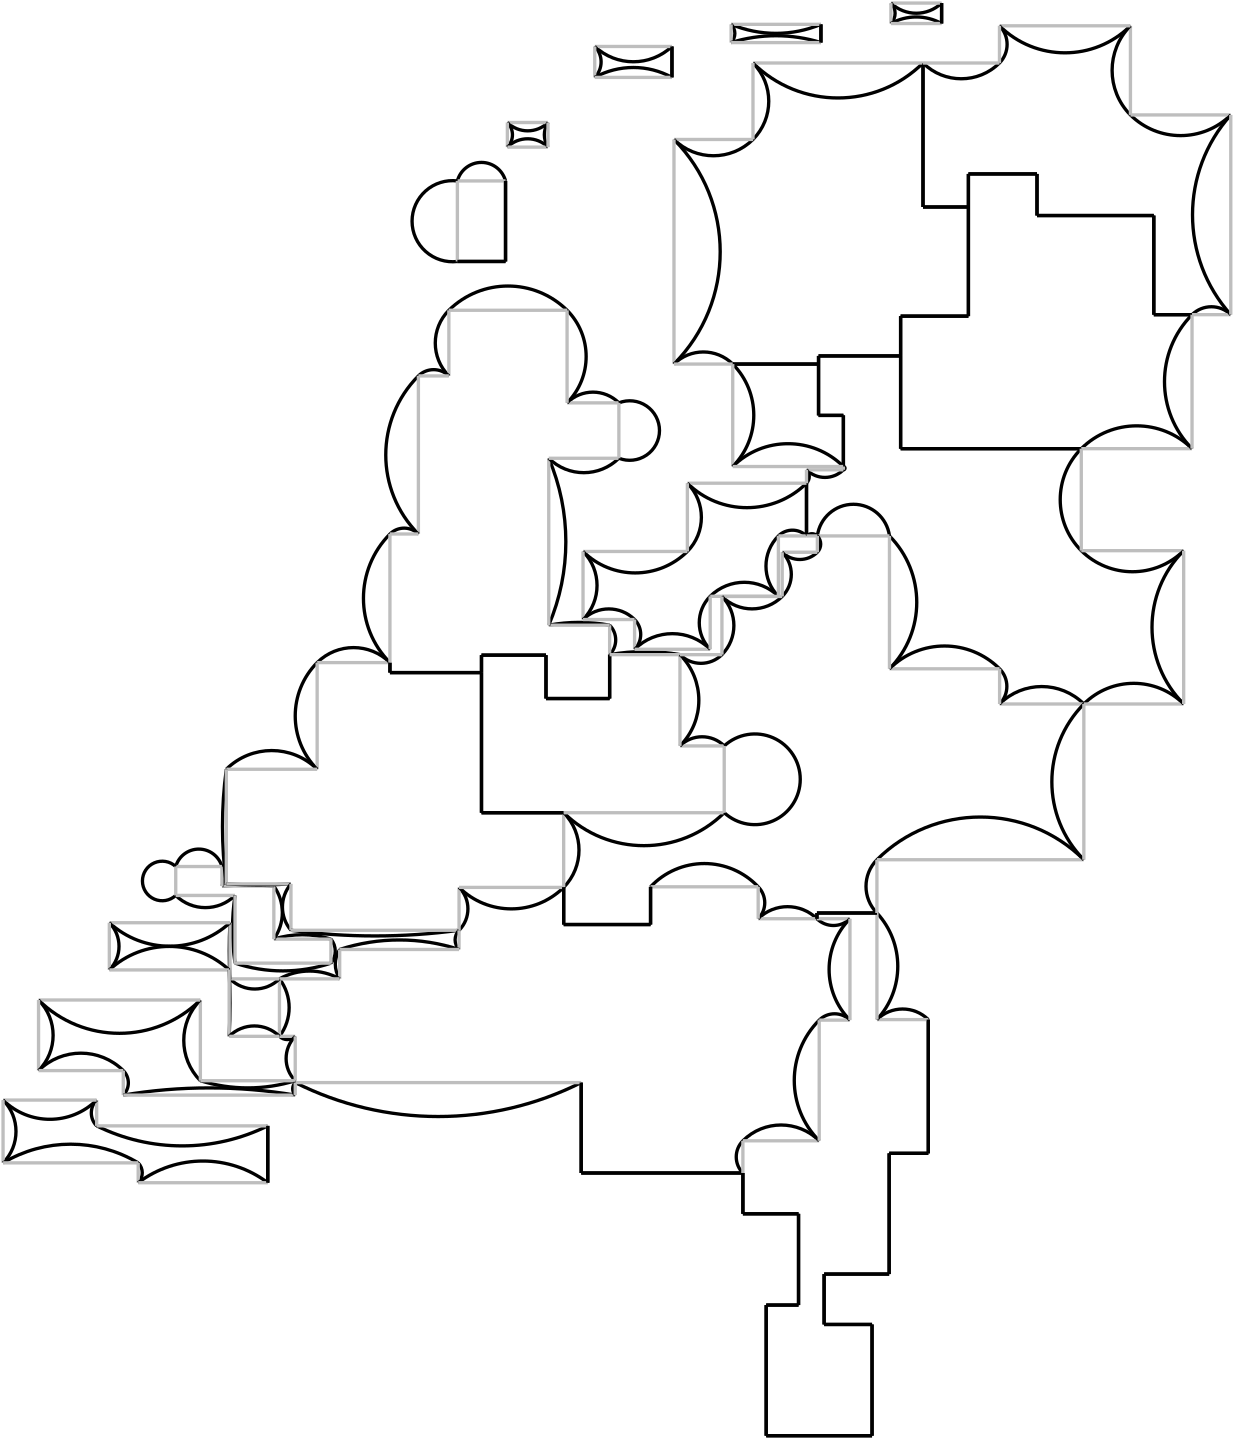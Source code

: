 <?xml version="1.0"?> 
<!DOCTYPE ipe SYSTEM "ipe.dtd"> 
<ipe version="70010" creator="Ipe 7.0.10"> 
<info created="D:20110803231932" modified="D:20110803231932"/> 
<ipestyle name="basic">
<pen name="heavier" value="0.8"/>
<pen name="fat" value="1.2"/>
<pen name="ultrafat" value="2"/>
<color name="red" value="1 0 0"/>
<color name="green" value="0 1 0"/>
<color name="blue" value="0 0 1"/>
<color name="yellow" value="1 1 0"/>
<color name="orange" value="1 0.647 0"/>
<color name="gold" value="1 0.843 0"/>
<color name="purple" value="0.627 0.125 0.941"/>
<color name="gray" value="0.745"/>
<color name="lightblue" value="0.678 0.847 0.902"/>
<color name="lightcyan" value="0.878 1 1"/>
<color name="lightgray" value="0.827"/>
<color name="lightgreen" value="0.565 0.933 0.565"/>
<color name="lightyellow" value="1 1 0.878"/>
<dashstyle name="dashed" value="[4] 0"/>
<dashstyle name="dotted" value="[1 3] 0"/>
<dashstyle name="dash dotted" value="[4 2 1 2] 0"/>
<dashstyle name="dash dot dotted" value="[4 2 1 2 1 2] 0"/>
</ipestyle>
<page>
<layer name="alpha"/>
<layer name="beta"/>
<view layers="beta alpha" active="beta"/>
<path layer="beta" stroke="black" pen="fat">
239.939 529.889 m 
257.275 529.889 l 
</path> 
<path layer="beta" stroke="black" pen="fat">
257.275 529.889 m 
257.275 558.884 l 
</path> 
<path layer="beta" stroke="black" pen="fat">
284.516 234.292 m 
284.516 201.728 l 
</path> 
<path layer="beta" stroke="black" pen="fat">
284.516 201.728 m 
342.724 201.728 l 
</path> 
<path layer="beta" stroke="black" pen="fat">
342.724 201.728 m 
342.724 187.046 l 
</path> 
<path layer="beta" stroke="black" pen="fat">
342.724 187.046 m 
362.755 187.046 l 
</path> 
<path layer="beta" stroke="black" pen="fat">
362.755 187.046 m 
362.755 154.194 l 
</path> 
<path layer="beta" stroke="black" pen="fat">
362.755 154.194 m 
351.115 154.194 l 
</path> 
<path layer="beta" stroke="black" pen="fat">
351.115 154.194 m 
351.115 107.153 l 
</path> 
<path layer="beta" stroke="black" pen="fat">
351.115 107.153 m 
389.222 107.153 l 
</path> 
<path layer="beta" stroke="black" pen="fat">
389.222 107.153 m 
389.222 147.205 l 
</path> 
<path layer="beta" stroke="black" pen="fat">
389.222 147.205 m 
371.967 147.205 l 
</path> 
<path layer="beta" stroke="black" pen="fat">
371.967 147.205 m 
371.967 165.344 l 
</path> 
<path layer="beta" stroke="black" pen="fat">
371.967 165.344 m 
395.383 165.344 l 
</path> 
<path layer="beta" stroke="black" pen="fat">
395.383 165.344 m 
395.383 208.821 l 
</path> 
<path layer="beta" stroke="black" pen="fat">
395.383 208.821 m 
409.474 208.821 l 
</path> 
<path layer="beta" stroke="black" pen="fat">
409.474 208.821 m 
409.474 256.956 l 
</path> 
<path layer="beta" stroke="black" pen="fat">
171.678 218.712 m 
171.678 198.232 l 
</path> 
<path layer="beta" stroke="black" pen="fat">
175.885 271.633 m 
17.0901 0 0 -17.0901 162.284 261.285 175.885 250.936 a 
</path> 
<path layer="alpha" stroke="gray" pen="fat">
175.885 271.633 m 
175.885 250.936 l 
</path> 
<path layer="beta" stroke="black" pen="fat">
173.863 285.941 m 
34.2967 0 0 -34.2967 184.134 253.218 194.404 285.941 a 
</path> 
<path layer="alpha" stroke="gray" pen="fat">
173.863 285.941 m 
194.404 285.941 l 
</path> 
<path layer="beta" stroke="black" pen="fat">
173.863 305.028 m 
16.3873 0 0 -16.3873 160.541 295.485 173.863 285.941 a 
</path> 
<path layer="alpha" stroke="gray" pen="fat">
173.863 305.028 m 
173.863 285.941 l 
</path> 
<path layer="beta" stroke="black" pen="fat">
155.182 305.028 m 
110.693 0 0 -110.693 164.522 194.73 173.863 305.028 a 
</path> 
<path layer="alpha" stroke="gray" pen="fat">
155.182 305.028 m 
173.863 305.028 l 
</path> 
<path layer="beta" stroke="black" pen="fat">
155.182 312.067 m 
8.2864 0 0 -8.2864 147.68 308.547 155.182 305.028 a 
</path> 
<path layer="alpha" stroke="gray" pen="fat">
155.182 312.067 m 
155.182 305.028 l 
</path> 
<path layer="beta" stroke="black" pen="fat">
138.545 312.067 m 
8.65055 0 0 -8.65055 146.864 309.692 155.182 312.067 a 
</path> 
<path layer="alpha" stroke="gray" pen="fat">
138.545 312.067 m 
155.182 312.067 l 
</path> 
<path layer="beta" stroke="black" pen="fat">
138.545 301.661 m 
-7.12124 0 0 7.12124 133.683 306.864 138.545 312.067 a 
</path> 
<path layer="alpha" stroke="gray" pen="fat">
138.545 301.661 m 
138.545 312.067 l 
</path> 
<path layer="beta" stroke="black" pen="fat">
159.896 301.661 m 
15.1834 0 0 -15.1834 149.221 312.457 138.545 301.661 a 
</path> 
<path layer="alpha" stroke="gray" pen="fat">
159.896 301.661 m 
138.545 301.661 l 
</path> 
<path layer="beta" stroke="black" pen="fat">
159.896 277.289 m 
81.9889 0 0 -81.9889 240.974 289.475 159.896 301.661 a 
</path> 
<path layer="alpha" stroke="gray" pen="fat">
159.896 277.289 m 
159.896 301.661 l 
</path> 
<path layer="beta" stroke="black" pen="fat">
194.404 277.289 m 
54.5025 0 0 -54.5025 177.15 328.988 159.896 277.289 a 
</path> 
<path layer="alpha" stroke="gray" pen="fat">
194.404 277.289 m 
159.896 277.289 l 
</path> 
<path layer="beta" stroke="black" pen="fat">
194.404 285.941 m 
6.73163 0 0 -6.73163 189.247 281.615 194.404 277.289 a 
</path> 
<path layer="alpha" stroke="gray" pen="fat">
194.404 285.941 m 
194.404 277.289 l 
</path> 
<path layer="beta" stroke="black" pen="fat">
239.939 558.884 m 
8.96987 0 0 -8.96987 248.607 556.576 257.275 558.884 a 
</path> 
<path layer="alpha" stroke="gray" pen="fat">
239.939 558.884 m 
257.275 558.884 l 
</path> 
<path layer="beta" stroke="black" pen="fat">
239.939 529.889 m 
-14.5985 0 0 14.5985 238.224 544.386 239.939 558.884 a 
</path> 
<path layer="alpha" stroke="gray" pen="fat">
239.939 529.889 m 
239.939 558.884 l 
</path> 
<path layer="beta" stroke="black" pen="fat">
257.275 529.889 m 
239.939 529.889 l 
</path> 
<path layer="beta" stroke="black" pen="fat">
257.275 558.884 m 
257.275 529.889 l 
</path> 
<path layer="beta" stroke="black" pen="fat">
248.619 331.443 m 
278.205 331.443 l 
</path> 
<path layer="beta" stroke="black" pen="fat">
248.619 381.892 m 
248.619 331.443 l 
</path> 
<path layer="beta" stroke="black" pen="fat">
215.66 381.892 m 
248.619 381.892 l 
</path> 
<path layer="beta" stroke="black" pen="fat">
215.66 385.478 m 
215.66 381.892 l 
</path> 
<path layer="beta" stroke="black" pen="fat">
189.459 385.478 m 
18.5775 0 0 -18.5775 202.559 372.306 215.66 385.478 a 
</path> 
<path layer="alpha" stroke="gray" pen="fat">
189.459 385.478 m 
215.66 385.478 l 
</path> 
<path layer="beta" stroke="black" pen="fat">
189.459 347.089 m 
27.2923 0 0 -27.2923 208.861 366.284 189.459 385.478 a 
</path> 
<path layer="alpha" stroke="gray" pen="fat">
189.459 347.089 m 
189.459 385.478 l 
</path> 
<path layer="beta" stroke="black" pen="fat">
156.758 347.089 m 
23.2294 0 0 -23.2294 173.108 330.589 189.459 347.089 a 
</path> 
<path layer="alpha" stroke="gray" pen="fat">
156.758 347.089 m 
189.459 347.089 l 
</path> 
<path layer="beta" stroke="black" pen="fat">
156.758 305.826 m 
154.578 0 0 -154.578 309.952 326.457 156.758 347.089 a 
</path> 
<path layer="alpha" stroke="gray" pen="fat">
156.758 305.826 m 
156.758 347.089 l 
</path> 
<path layer="beta" stroke="black" pen="fat">
180.031 305.826 m 
171.704 0 0 -171.704 168.394 477.135 156.758 305.826 a 
</path> 
<path layer="alpha" stroke="gray" pen="fat">
180.031 305.826 m 
156.758 305.826 l 
</path> 
<path layer="beta" stroke="black" pen="fat">
180.031 289.118 m 
12.9139 0 0 -12.9139 189.879 297.472 180.031 305.826 a 
</path> 
<path layer="alpha" stroke="gray" pen="fat">
180.031 289.118 m 
180.031 305.826 l 
</path> 
<path layer="beta" stroke="black" pen="fat">
240.544 289.118 m 
225.526 0 0 -225.526 210.287 512.605 180.031 289.118 a 
</path> 
<path layer="alpha" stroke="gray" pen="fat">
240.544 289.118 m 
180.031 289.118 l 
</path> 
<path layer="beta" stroke="black" pen="fat">
240.544 304.555 m 
10.9315 0 0 -10.9315 232.803 296.836 240.544 289.118 a 
</path> 
<path layer="alpha" stroke="gray" pen="fat">
240.544 304.555 m 
240.544 289.118 l 
</path> 
<path layer="beta" stroke="black" pen="fat">
278.205 304.555 m 
26.7891 0 0 -26.7891 259.374 323.609 240.544 304.555 a 
</path> 
<path layer="alpha" stroke="gray" pen="fat">
278.205 304.555 m 
240.544 304.555 l 
</path> 
<path layer="beta" stroke="black" pen="fat">
278.205 331.443 m 
19.1456 0 0 -19.1456 264.574 317.999 278.205 304.555 a 
</path> 
<path layer="alpha" stroke="gray" pen="fat">
278.205 331.443 m 
278.205 304.555 l 
</path> 
<path layer="beta" stroke="black" pen="fat">
248.619 381.892 m 
215.66 381.892 l 
</path> 
<path layer="beta" stroke="black" pen="fat">
215.66 381.892 m 
215.66 385.478 l 
</path> 
<path layer="beta" stroke="black" pen="fat">
279.431 478.993 m 
13.2033 0 0 -13.2033 288.755 469.645 298.078 478.993 a 
</path> 
<path layer="alpha" stroke="gray" pen="fat">
279.431 478.993 m 
298.078 478.993 l 
</path> 
<path layer="beta" stroke="black" pen="fat">
279.431 512.331 m 
23.6717 0 0 -23.6717 262.624 495.662 279.431 478.993 a 
</path> 
<path layer="alpha" stroke="gray" pen="fat">
279.431 512.331 m 
279.431 478.993 l 
</path> 
<path layer="beta" stroke="black" pen="fat">
236.879 512.331 m 
30.327 0 0 -30.327 258.155 490.72 279.431 512.331 a 
</path> 
<path layer="alpha" stroke="gray" pen="fat">
236.879 512.331 m 
279.431 512.331 l 
</path> 
<path layer="beta" stroke="black" pen="fat">
236.879 488.691 m 
16.7218 0 0 -16.7218 248.707 500.511 236.879 512.331 a 
</path> 
<path layer="alpha" stroke="gray" pen="fat">
236.879 488.691 m 
236.879 512.331 l 
</path> 
<path layer="beta" stroke="black" pen="fat">
225.907 488.691 m 
7.80795 0 0 -7.80795 231.393 483.135 236.879 488.691 a 
</path> 
<path layer="alpha" stroke="gray" pen="fat">
225.907 488.691 m 
236.879 488.691 l 
</path> 
<path layer="beta" stroke="black" pen="fat">
225.907 431.767 m 
40.3533 0 0 -40.3533 254.513 460.229 225.907 488.691 a 
</path> 
<path layer="alpha" stroke="gray" pen="fat">
225.907 431.767 m 
225.907 488.691 l 
</path> 
<path layer="beta" stroke="black" pen="fat">
215.66 431.767 m 
7.24665 0 0 -7.24665 220.784 426.642 225.907 431.767 a 
</path> 
<path layer="alpha" stroke="gray" pen="fat">
215.66 431.767 m 
225.907 431.767 l 
</path> 
<path layer="beta" stroke="black" pen="fat">
215.66 385.478 m 
32.8639 0 0 -32.8639 238.992 408.622 215.66 431.767 a 
</path> 
<path layer="alpha" stroke="gray" pen="fat">
215.66 385.478 m 
215.66 431.767 l 
</path> 
<path layer="beta" stroke="black" pen="fat">
294.751 398.948 m 
7.52252 0 0 -7.52252 289.415 393.646 294.751 388.344 a 
</path> 
<path layer="alpha" stroke="gray" pen="fat">
294.751 398.948 m 
294.751 388.344 l 
</path> 
<path layer="beta" stroke="black" pen="fat">
272.833 398.948 m 
59.6172 0 0 -59.6172 283.792 340.346 294.751 398.948 a 
</path> 
<path layer="alpha" stroke="gray" pen="fat">
272.833 398.948 m 
294.751 398.948 l 
</path> 
<path layer="beta" stroke="black" pen="fat">
272.833 459.047 m 
76.461 0 0 -76.461 202.524 428.997 272.833 398.948 a 
</path> 
<path layer="alpha" stroke="gray" pen="fat">
272.833 459.047 m 
272.833 398.948 l 
</path> 
<path layer="beta" stroke="black" pen="fat">
298.078 459.047 m 
17.9324 0 0 -17.9324 285.455 471.785 272.833 459.047 a 
</path> 
<path layer="alpha" stroke="gray" pen="fat">
298.078 459.047 m 
272.833 459.047 l 
</path> 
<path layer="beta" stroke="black" pen="fat">
298.078 478.993 m 
-10.7121 0 0 10.7121 301.988 469.02 298.078 459.047 a 
</path> 
<path layer="alpha" stroke="gray" pen="fat">
298.078 478.993 m 
298.078 459.047 l 
</path> 
<path layer="beta" stroke="black" pen="fat">
248.619 388.166 m 
248.619 381.892 l 
</path> 
<path layer="beta" stroke="black" pen="fat">
271.839 388.166 m 
248.619 388.166 l 
</path> 
<path layer="beta" stroke="black" pen="fat">
271.839 372.554 m 
271.839 388.166 l 
</path> 
<path layer="beta" stroke="black" pen="fat">
294.751 372.554 m 
271.839 372.554 l 
</path> 
<path layer="beta" stroke="black" pen="fat">
294.751 388.344 m 
294.751 372.554 l 
</path> 
<path layer="beta" stroke="black" pen="fat">
317.184 607.297 m 
317.184 596.161 l 
</path> 
<path layer="beta" stroke="black" pen="fat">
278.205 331.443 m 
248.619 331.443 l 
</path> 
<path layer="beta" stroke="black" pen="fat">
248.619 331.443 m 
248.619 381.892 l 
</path> 
<path layer="beta" stroke="black" pen="fat">
248.619 381.892 m 
248.619 388.166 l 
</path> 
<path layer="beta" stroke="black" pen="fat">
248.619 388.166 m 
271.839 388.166 l 
</path> 
<path layer="beta" stroke="black" pen="fat">
271.839 388.166 m 
271.839 372.554 l 
</path> 
<path layer="beta" stroke="black" pen="fat">
271.839 372.554 m 
294.751 372.554 l 
</path> 
<path layer="beta" stroke="black" pen="fat">
294.751 372.554 m 
294.751 388.344 l 
</path> 
<path layer="beta" stroke="black" pen="fat">
320.067 355.491 m 
11.3057 0 0 -11.3057 328.037 347.472 336.007 355.491 a 
</path> 
<path layer="alpha" stroke="gray" pen="fat">
320.067 355.491 m 
336.007 355.491 l 
</path> 
<path layer="beta" stroke="black" pen="fat">
320.067 388.344 m 
23.2501 0 0 -23.2501 303.613 371.917 320.067 355.491 a 
</path> 
<path layer="alpha" stroke="gray" pen="fat">
320.067 388.344 m 
320.067 355.491 l 
</path> 
<path layer="beta" stroke="black" pen="fat">
336.007 331.443 m 
41.1321 0 0 -41.1321 307.106 360.711 278.205 331.443 a 
</path> 
<path layer="alpha" stroke="gray" pen="fat">
336.007 331.443 m 
278.205 331.443 l 
</path> 
<path layer="beta" stroke="black" pen="fat">
336.007 355.491 m 
-16.3255 0 0 16.3255 347.05 343.467 336.007 331.443 a 
</path> 
<path layer="alpha" stroke="gray" pen="fat">
336.007 355.491 m 
336.007 331.443 l 
</path> 
<path layer="beta" stroke="black" pen="fat">
294.751 388.344 m 
72.6538 0 0 -72.6538 307.409 316.801 320.067 388.344 a 
</path> 
<path layer="alpha" stroke="gray" pen="fat">
294.751 388.344 m 
320.067 388.344 l 
</path> 
<path layer="beta" stroke="black" pen="fat">
365.625 450.059 m 
365.625 431.075 l 
</path> 
<path layer="beta" stroke="black" pen="fat">
370.817 615.26 m 
370.817 608.69 l 
</path> 
<path layer="beta" stroke="black" pen="fat">
369.96 474.474 m 
378.906 474.474 l 
</path> 
<path layer="beta" stroke="black" pen="fat">
369.96 492.964 m 
369.96 474.474 l 
</path> 
<path layer="beta" stroke="black" pen="fat">
378.906 474.474 m 
378.906 456.074 l 
</path> 
<path layer="beta" stroke="black" pen="fat">
339.064 492.964 m 
369.96 492.964 l 
</path> 
<path layer="beta" stroke="black" pen="fat">
181.57 234.292 m 
0.474544 0 0 -0.474544 181.907 234.626 181.57 234.96 a 
</path> 
<path layer="alpha" stroke="gray" pen="fat">
181.57 234.292 m 
181.57 234.96 l 
</path> 
<path layer="beta" stroke="black" pen="fat">
348.229 293.273 m 
15.0491 0 0 -15.0491 358.805 282.567 369.381 293.273 a 
</path> 
<path layer="alpha" stroke="gray" pen="fat">
348.229 293.273 m 
369.381 293.273 l 
</path> 
<path layer="beta" stroke="black" pen="fat">
348.229 304.765 m 
8.15749 0 0 -8.15749 342.438 299.019 348.229 293.273 a 
</path> 
<path layer="alpha" stroke="gray" pen="fat">
348.229 304.765 m 
348.229 293.273 l 
</path> 
<path layer="beta" stroke="black" pen="fat">
309.482 304.765 m 
26.5938 0 0 -26.5938 328.856 286.546 348.229 304.765 a 
</path> 
<path layer="alpha" stroke="gray" pen="fat">
309.482 304.765 m 
348.229 304.765 l 
</path> 
<path layer="beta" stroke="black" pen="fat">
309.482 291.184 m 
309.482 304.765 l 
</path> 
<path layer="beta" stroke="black" pen="fat">
278.205 291.184 m 
309.482 291.184 l 
</path> 
<path layer="beta" stroke="black" pen="fat">
278.205 304.555 m 
278.205 291.184 l 
</path> 
<path layer="beta" stroke="black" pen="fat">
240.544 282.209 m 
4.89978 0 0 -4.89978 244.019 285.664 240.544 289.118 a 
</path> 
<path layer="alpha" stroke="gray" pen="fat">
240.544 282.209 m 
240.544 289.118 l 
</path> 
<path layer="beta" stroke="black" pen="fat">
197.572 282.209 m 
69.1915 0 0 -69.1915 219.058 216.438 240.544 282.209 a 
</path> 
<path layer="alpha" stroke="gray" pen="fat">
197.572 282.209 m 
240.544 282.209 l 
</path> 
<path layer="beta" stroke="black" pen="fat">
197.572 271.633 m 
9.66997 0 0 -9.66997 205.668 276.921 197.572 282.209 a 
</path> 
<path layer="alpha" stroke="gray" pen="fat">
197.572 271.633 m 
197.572 282.209 l 
</path> 
<path layer="beta" stroke="black" pen="fat">
175.885 271.633 m 
22.3752 0 0 -22.3752 186.729 252.061 197.572 271.633 a 
</path> 
<path layer="alpha" stroke="gray" pen="fat">
175.885 271.633 m 
197.572 271.633 l 
</path> 
<path layer="beta" stroke="black" pen="fat">
181.57 250.936 m 
4.043 0 0 -4.043 178.727 253.811 175.885 250.936 a 
</path> 
<path layer="alpha" stroke="gray" pen="fat">
181.57 250.936 m 
175.885 250.936 l 
</path> 
<path layer="beta" stroke="black" pen="fat">
181.57 234.96 m 
11.35 0 0 -11.35 189.633 242.948 181.57 250.936 a 
</path> 
<path layer="alpha" stroke="gray" pen="fat">
181.57 234.96 m 
181.57 250.936 l 
</path> 
<path layer="beta" stroke="black" pen="fat">
284.516 234.292 m 
114.483 0 0 -114.483 233.043 336.55 181.57 234.292 a 
</path> 
<path layer="alpha" stroke="gray" pen="fat">
284.516 234.292 m 
181.57 234.292 l 
</path> 
<path layer="beta" stroke="black" pen="fat">
284.516 201.728 m 
284.516 234.292 l 
</path> 
<path layer="beta" stroke="black" pen="fat">
342.724 201.728 m 
284.516 201.728 l 
</path> 
<path layer="beta" stroke="black" pen="fat">
381.268 293.273 m 
8.4617 0 0 -8.4617 375.325 299.296 369.381 293.273 a 
</path> 
<path layer="alpha" stroke="gray" pen="fat">
381.268 293.273 m 
369.381 293.273 l 
</path> 
<path layer="beta" stroke="black" pen="fat">
342.724 201.728 m 
8.23747 0 0 -8.23747 348.571 207.53 342.724 213.333 a 
</path> 
<path layer="alpha" stroke="gray" pen="fat">
342.724 201.728 m 
342.724 213.333 l 
</path> 
<path layer="beta" stroke="black" pen="fat">
342.724 213.333 m 
19.4523 0 0 -19.4523 356.463 199.562 370.202 213.333 a 
</path> 
<path layer="alpha" stroke="gray" pen="fat">
342.724 213.333 m 
370.202 213.333 l 
</path> 
<path layer="beta" stroke="black" pen="fat">
370.202 213.333 m 
30.7633 0 0 -30.7633 391.986 235.055 370.202 256.777 a 
</path> 
<path layer="alpha" stroke="gray" pen="fat">
370.202 213.333 m 
370.202 256.777 l 
</path> 
<path layer="beta" stroke="black" pen="fat">
370.202 256.777 m 
7.86702 0 0 -7.86702 375.735 251.185 381.268 256.777 a 
</path> 
<path layer="alpha" stroke="gray" pen="fat">
370.202 256.777 m 
381.268 256.777 l 
</path> 
<path layer="beta" stroke="black" pen="fat">
381.268 256.777 m 
25.9313 0 0 -25.9313 399.692 275.025 381.268 293.273 a 
</path> 
<path layer="alpha" stroke="gray" pen="fat">
381.268 256.777 m 
381.268 293.273 l 
</path> 
<path layer="beta" stroke="black" pen="fat">
390.976 256.956 m 
13.1171 0 0 -13.1171 400.225 247.655 409.474 256.956 a 
</path> 
<path layer="alpha" stroke="gray" pen="fat">
390.976 256.956 m 
409.474 256.956 l 
</path> 
<path layer="beta" stroke="black" pen="fat">
390.976 295.343 m 
28.2899 0 0 -28.2899 370.193 276.15 390.976 256.956 a 
</path> 
<path layer="alpha" stroke="gray" pen="fat">
390.976 295.343 m 
390.976 256.956 l 
</path> 
<path layer="beta" stroke="black" pen="fat">
342.724 187.046 m 
342.724 201.728 l 
</path> 
<path layer="beta" stroke="black" pen="fat">
362.755 187.046 m 
342.724 187.046 l 
</path> 
<path layer="beta" stroke="black" pen="fat">
362.755 154.194 m 
362.755 187.046 l 
</path> 
<path layer="beta" stroke="black" pen="fat">
351.115 154.194 m 
362.755 154.194 l 
</path> 
<path layer="beta" stroke="black" pen="fat">
351.115 107.153 m 
351.115 154.194 l 
</path> 
<path layer="beta" stroke="black" pen="fat">
389.222 107.153 m 
351.115 107.153 l 
</path> 
<path layer="beta" stroke="black" pen="fat">
389.222 147.205 m 
389.222 107.153 l 
</path> 
<path layer="beta" stroke="black" pen="fat">
371.967 147.205 m 
389.222 147.205 l 
</path> 
<path layer="beta" stroke="black" pen="fat">
371.967 165.344 m 
371.967 147.205 l 
</path> 
<path layer="beta" stroke="black" pen="fat">
395.383 165.344 m 
371.967 165.344 l 
</path> 
<path layer="beta" stroke="black" pen="fat">
395.383 208.821 m 
395.383 165.344 l 
</path> 
<path layer="beta" stroke="black" pen="fat">
409.474 208.821 m 
395.383 208.821 l 
</path> 
<path layer="beta" stroke="black" pen="fat">
409.474 256.956 m 
409.474 208.821 l 
</path> 
<path layer="beta" stroke="black" pen="fat">
369.381 295.343 m 
390.976 295.343 l 
</path> 
<path layer="beta" stroke="black" pen="fat">
369.381 293.273 m 
369.381 295.343 l 
</path> 
<path layer="beta" stroke="black" pen="fat">
414.26 622.917 m 
414.26 615.543 l 
</path> 
<path layer="beta" stroke="black" pen="fat">
369.96 492.964 m 
339.064 492.964 l 
</path> 
<path layer="beta" stroke="black" pen="fat">
407.565 549.498 m 
423.913 549.498 l 
</path> 
<path layer="beta" stroke="black" pen="fat">
407.565 601.343 m 
407.565 549.498 l 
</path> 
<path layer="beta" stroke="black" pen="fat">
369.96 495.878 m 
369.96 492.964 l 
</path> 
<path layer="beta" stroke="black" pen="fat">
399.504 495.878 m 
369.96 495.878 l 
</path> 
<path layer="beta" stroke="black" pen="fat">
399.504 510.21 m 
399.504 495.878 l 
</path> 
<path layer="beta" stroke="black" pen="fat">
423.913 510.21 m 
399.504 510.21 l 
</path> 
<path layer="beta" stroke="black" pen="fat">
423.913 549.498 m 
423.913 510.21 l 
</path> 
<path layer="beta" stroke="black" pen="fat">
309.482 304.765 m 
309.482 291.184 l 
</path> 
<path layer="beta" stroke="black" pen="fat">
309.482 291.184 m 
278.205 291.184 l 
</path> 
<path layer="beta" stroke="black" pen="fat">
278.205 291.184 m 
278.205 304.555 l 
</path> 
<path layer="beta" stroke="black" pen="fat">
390.976 295.343 m 
369.381 295.343 l 
</path> 
<path layer="beta" stroke="black" pen="fat">
369.381 295.343 m 
369.381 293.273 l 
</path> 
<path layer="beta" stroke="black" pen="fat">
435.141 370.583 m 
21.4553 0 0 -21.4553 450.304 355.404 465.467 370.583 a 
</path> 
<path layer="alpha" stroke="gray" pen="fat">
435.141 370.583 m 
465.467 370.583 l 
</path> 
<path layer="beta" stroke="black" pen="fat">
435.141 383.244 m 
8.97145 0 0 -8.97145 428.784 376.913 435.141 370.583 a 
</path> 
<path layer="alpha" stroke="gray" pen="fat">
435.141 383.244 m 
435.141 370.583 l 
</path> 
<path layer="beta" stroke="black" pen="fat">
395.494 383.244 m 
28.0367 0 0 -28.0367 415.317 363.418 435.141 383.244 a 
</path> 
<path layer="alpha" stroke="gray" pen="fat">
395.494 383.244 m 
435.141 383.244 l 
</path> 
<path layer="beta" stroke="black" pen="fat">
395.494 431.075 m 
34.0295 0 0 -34.0295 371.285 407.16 395.494 383.244 a 
</path> 
<path layer="alpha" stroke="gray" pen="fat">
395.494 431.075 m 
395.494 383.244 l 
</path> 
<path layer="beta" stroke="black" pen="fat">
369.535 431.075 m 
13.0887 0 0 -13.0887 382.514 429.388 395.494 431.075 a 
</path> 
<path layer="alpha" stroke="gray" pen="fat">
369.535 431.075 m 
395.494 431.075 l 
</path> 
<path layer="beta" stroke="black" pen="fat">
365.625 431.075 m 
365.625 450.059 l 
</path> 
<path layer="beta" stroke="black" pen="fat">
378.906 474.474 m 
369.96 474.474 l 
</path> 
<path layer="beta" stroke="black" pen="fat">
369.96 474.474 m 
369.96 492.964 l 
</path> 
<path layer="beta" stroke="black" pen="fat">
378.906 456.074 m 
378.906 474.474 l 
</path> 
<path layer="beta" stroke="black" pen="fat">
369.96 492.964 m 
369.96 495.878 l 
</path> 
<path layer="beta" stroke="black" pen="fat">
369.96 495.878 m 
399.504 495.878 l 
</path> 
<path layer="beta" stroke="black" pen="fat">
399.504 462.501 m 
464.545 462.501 l 
</path> 
<path layer="beta" stroke="black" pen="fat">
399.504 495.878 m 
399.504 462.501 l 
</path> 
<path layer="beta" stroke="black" pen="fat">
399.504 495.878 m 
399.504 510.21 l 
</path> 
<path layer="beta" stroke="black" pen="fat">
399.504 510.21 m 
423.913 510.21 l 
</path> 
<path layer="beta" stroke="black" pen="fat">
423.913 510.21 m 
423.913 549.498 l 
</path> 
<path layer="beta" stroke="black" pen="fat">
464.545 462.501 m 
399.504 462.501 l 
</path> 
<path layer="beta" stroke="black" pen="fat">
399.504 462.501 m 
399.504 495.878 l 
</path> 
<path layer="beta" stroke="black" pen="fat">
490.651 510.728 m 
504.419 510.728 l 
</path> 
<path layer="beta" stroke="black" pen="fat">
490.651 546.421 m 
490.651 510.728 l 
</path> 
<path layer="beta" stroke="black" pen="fat">
448.604 546.421 m 
490.651 546.421 l 
</path> 
<path layer="beta" stroke="black" pen="fat">
448.604 561.393 m 
448.604 546.421 l 
</path> 
<path layer="beta" stroke="black" pen="fat">
423.913 561.393 m 
448.604 561.393 l 
</path> 
<path layer="beta" stroke="black" pen="fat">
423.913 549.498 m 
423.913 561.393 l 
</path> 
<path layer="beta" stroke="black" pen="fat">
423.913 549.498 m 
407.565 549.498 l 
</path> 
<path layer="beta" stroke="black" pen="fat">
407.565 549.498 m 
407.565 601.343 l 
</path> 
<path layer="beta" stroke="black" pen="fat">
504.419 510.728 m 
490.651 510.728 l 
</path> 
<path layer="beta" stroke="black" pen="fat">
490.651 510.728 m 
490.651 546.421 l 
</path> 
<path layer="beta" stroke="black" pen="fat">
490.651 546.421 m 
448.604 546.421 l 
</path> 
<path layer="beta" stroke="black" pen="fat">
448.604 546.421 m 
448.604 561.393 l 
</path> 
<path layer="beta" stroke="black" pen="fat">
448.604 561.393 m 
423.913 561.393 l 
</path> 
<path layer="beta" stroke="black" pen="fat">
423.913 561.393 m 
423.913 549.498 l 
</path> 
<path layer="beta" stroke="black" pen="fat">
171.678 218.712 m 
69.3525 0 0 -69.3525 140.878 280.85 110.079 218.712 a 
</path> 
<path layer="alpha" stroke="gray" pen="fat">
171.678 218.712 m 
110.079 218.712 l 
</path> 
<path layer="beta" stroke="black" pen="fat">
110.079 218.712 m 
6.57501 0 0 -6.57501 114.733 223.356 110.079 228 a 
</path> 
<path layer="alpha" stroke="gray" pen="fat">
110.079 218.712 m 
110.079 228 l 
</path> 
<path layer="beta" stroke="black" pen="fat">
110.079 228 m 
23.9377 0 0 -23.9377 93.2312 245.005 76.3835 228 a 
</path> 
<path layer="alpha" stroke="gray" pen="fat">
110.079 228 m 
76.3835 228 l 
</path> 
<path layer="beta" stroke="black" pen="fat">
76.3835 228 m 
16.0658 0 0 -16.0658 64.9741 216.689 76.3835 205.379 a 
</path> 
<path layer="alpha" stroke="gray" pen="fat">
76.3835 228 m 
76.3835 205.379 l 
</path> 
<path layer="beta" stroke="black" pen="fat">
76.3835 205.379 m 
47.3315 0 0 -47.3315 100.708 164.776 125.033 205.379 a 
</path> 
<path layer="alpha" stroke="gray" pen="fat">
76.3835 205.379 m 
125.033 205.379 l 
</path> 
<path layer="beta" stroke="black" pen="fat">
125.033 205.379 m 
5.08305 0 0 -5.08305 121.418 201.805 125.033 198.232 a 
</path> 
<path layer="alpha" stroke="gray" pen="fat">
125.033 205.379 m 
125.033 198.232 l 
</path> 
<path layer="beta" stroke="black" pen="fat">
125.033 198.232 m 
38.7199 0 0 -38.7199 148.355 167.324 171.678 198.232 a 
</path> 
<path layer="alpha" stroke="gray" pen="fat">
125.033 198.232 m 
171.678 198.232 l 
</path> 
<path layer="beta" stroke="black" pen="fat">
171.678 198.232 m 
171.678 218.712 l 
</path> 
<path layer="beta" stroke="black" pen="fat">
175.885 271.633 m 
12.646 0 0 -12.646 166.98 280.612 158.074 271.633 a 
</path> 
<path layer="alpha" stroke="gray" pen="fat">
175.885 271.633 m 
158.074 271.633 l 
</path> 
<path layer="beta" stroke="black" pen="fat">
158.074 271.633 m 
194.605 0 0 -194.605 352.417 281.738 158.074 291.843 a 
</path> 
<path layer="alpha" stroke="gray" pen="fat">
158.074 271.633 m 
158.074 291.843 l 
</path> 
<path layer="beta" stroke="black" pen="fat">
158.074 291.843 m 
32.1046 0 0 -32.1046 136.358 315.488 114.641 291.843 a 
</path> 
<path layer="alpha" stroke="gray" pen="fat">
158.074 291.843 m 
114.641 291.843 l 
</path> 
<path layer="beta" stroke="black" pen="fat">
114.641 291.843 m 
12.0948 0 0 -12.0948 106.036 283.344 114.641 274.845 a 
</path> 
<path layer="alpha" stroke="gray" pen="fat">
114.641 291.843 m 
114.641 274.845 l 
</path> 
<path layer="beta" stroke="black" pen="fat">
114.641 274.845 m 
31.7316 0 0 -31.7316 136.212 251.573 157.783 274.845 a 
</path> 
<path layer="alpha" stroke="gray" pen="fat">
114.641 274.845 m 
157.783 274.845 l 
</path> 
<path layer="beta" stroke="black" pen="fat">
157.783 274.845 m 
236.939 0 0 -236.939 -78.8547 262.891 157.783 250.936 a 
</path> 
<path layer="alpha" stroke="gray" pen="fat">
157.783 274.845 m 
157.783 250.936 l 
</path> 
<path layer="beta" stroke="black" pen="fat">
157.783 250.936 m 
12.8197 0 0 -12.8197 166.834 241.857 175.885 250.936 a 
</path> 
<path layer="alpha" stroke="gray" pen="fat">
157.783 250.936 m 
175.885 250.936 l 
</path> 
<path layer="beta" stroke="black" pen="fat">
181.57 234.96 m 
57.6346 0 0 -57.6346 164.49 290.006 147.411 234.96 a 
</path> 
<path layer="alpha" stroke="gray" pen="fat">
181.57 234.96 m 
147.411 234.96 l 
</path> 
<path layer="beta" stroke="black" pen="fat">
147.411 234.96 m 
20.6462 0 0 -20.6462 162.086 249.483 147.411 264.006 a 
</path> 
<path layer="alpha" stroke="gray" pen="fat">
147.411 234.96 m 
147.411 264.006 l 
</path> 
<path layer="beta" stroke="black" pen="fat">
147.411 264.006 m 
41.3901 0 0 -41.3901 118.284 293.413 89.1569 264.006 a 
</path> 
<path layer="alpha" stroke="gray" pen="fat">
147.411 264.006 m 
89.1569 264.006 l 
</path> 
<path layer="beta" stroke="black" pen="fat">
89.1569 264.006 m 
18.0007 0 0 -18.0007 76.4031 251.303 89.1569 238.6 a 
</path> 
<path layer="alpha" stroke="gray" pen="fat">
89.1569 264.006 m 
89.1569 238.6 l 
</path> 
<path layer="beta" stroke="black" pen="fat">
89.1569 238.6 m 
21.6742 0 0 -21.6742 104.41 223.202 119.664 238.6 a 
</path> 
<path layer="alpha" stroke="gray" pen="fat">
89.1569 238.6 m 
119.664 238.6 l 
</path> 
<path layer="beta" stroke="black" pen="fat">
119.664 238.6 m 
6.23958 0 0 -6.23958 115.252 234.188 119.664 229.776 a 
</path> 
<path layer="alpha" stroke="gray" pen="fat">
119.664 238.6 m 
119.664 229.776 l 
</path> 
<path layer="beta" stroke="black" pen="fat">
119.664 229.776 m 
186.341 0 0 -186.341 150.617 46.024 181.57 229.776 a 
</path> 
<path layer="alpha" stroke="gray" pen="fat">
119.664 229.776 m 
181.57 229.776 l 
</path> 
<path layer="beta" stroke="black" pen="fat">
181.57 229.776 m 
3.20852 0 0 -3.20852 183.849 232.034 181.57 234.292 a 
</path> 
<path layer="alpha" stroke="gray" pen="fat">
181.57 229.776 m 
181.57 234.292 l 
</path> 
<path layer="beta" stroke="black" pen="fat">
272.563 579.917 m 
10.3944 0 0 -10.3944 265.253 587.306 257.942 579.917 a 
</path> 
<path layer="alpha" stroke="gray" pen="fat">
272.563 579.917 m 
257.942 579.917 l 
</path> 
<path layer="beta" stroke="black" pen="fat">
257.942 579.917 m 
6.28761 0 0 -6.28761 253.482 575.485 257.942 571.053 a 
</path> 
<path layer="alpha" stroke="gray" pen="fat">
257.942 579.917 m 
257.942 571.053 l 
</path> 
<path layer="beta" stroke="black" pen="fat">
257.942 571.053 m 
10.3944 0 0 -10.3944 265.253 563.664 272.563 571.053 a 
</path> 
<path layer="alpha" stroke="gray" pen="fat">
257.942 571.053 m 
272.563 571.053 l 
</path> 
<path layer="beta" stroke="black" pen="fat">
272.563 571.053 m 
8.12064 0 0 -8.12064 279.368 575.485 272.563 579.917 a 
</path> 
<path layer="alpha" stroke="gray" pen="fat">
272.563 571.053 m 
272.563 579.917 l 
</path> 
<path layer="beta" stroke="black" pen="fat">
317.184 607.297 m 
20.2726 0 0 -20.2726 303.285 622.055 289.386 607.297 a 
</path> 
<path layer="alpha" stroke="gray" pen="fat">
317.184 607.297 m 
289.386 607.297 l 
</path> 
<path layer="beta" stroke="black" pen="fat">
289.386 607.297 m 
7.89535 0 0 -7.89535 283.788 601.729 289.386 596.161 a 
</path> 
<path layer="alpha" stroke="gray" pen="fat">
289.386 607.297 m 
289.386 596.161 l 
</path> 
<path layer="beta" stroke="black" pen="fat">
289.386 596.161 m 
28.9164 0 0 -28.9164 303.285 570.804 317.184 596.161 a 
</path> 
<path layer="alpha" stroke="gray" pen="fat">
289.386 596.161 m 
317.184 596.161 l 
</path> 
<path layer="beta" stroke="black" pen="fat">
317.184 596.161 m 
317.184 607.297 l 
</path> 
<path layer="beta" stroke="black" pen="fat">
365.625 450.059 m 
30.5182 0 0 -30.5182 344.183 471.775 322.74 450.059 a 
</path> 
<path layer="alpha" stroke="gray" pen="fat">
365.625 450.059 m 
322.74 450.059 l 
</path> 
<path layer="beta" stroke="black" pen="fat">
322.74 450.059 m 
17.4755 0 0 -17.4755 310.306 437.779 322.74 425.499 a 
</path> 
<path layer="alpha" stroke="gray" pen="fat">
322.74 450.059 m 
322.74 425.499 l 
</path> 
<path layer="beta" stroke="black" pen="fat">
322.74 425.499 m 
26.6729 0 0 -26.6729 303.957 444.437 285.174 425.499 a 
</path> 
<path layer="alpha" stroke="gray" pen="fat">
322.74 425.499 m 
285.174 425.499 l 
</path> 
<path layer="beta" stroke="black" pen="fat">
285.174 425.499 m 
17.4159 0 0 -17.4159 272.801 413.243 285.174 400.987 a 
</path> 
<path layer="alpha" stroke="gray" pen="fat">
285.174 425.499 m 
285.174 400.987 l 
</path> 
<path layer="beta" stroke="black" pen="fat">
285.174 400.987 m 
13.1926 0 0 -13.1926 294.455 391.61 303.735 400.987 a 
</path> 
<path layer="alpha" stroke="gray" pen="fat">
285.174 400.987 m 
303.735 400.987 l 
</path> 
<path layer="beta" stroke="black" pen="fat">
303.735 400.987 m 
7.6011 0 0 -7.6011 298.342 395.631 303.735 390.275 a 
</path> 
<path layer="alpha" stroke="gray" pen="fat">
303.735 400.987 m 
303.735 390.275 l 
</path> 
<path layer="beta" stroke="black" pen="fat">
303.735 390.275 m 
19.2708 0 0 -19.2708 317.343 376.629 330.951 390.275 a 
</path> 
<path layer="alpha" stroke="gray" pen="fat">
303.735 390.275 m 
330.951 390.275 l 
</path> 
<path layer="beta" stroke="black" pen="fat">
330.951 390.275 m 
13.5327 0 0 -13.5327 340.552 399.812 330.951 409.349 a 
</path> 
<path layer="alpha" stroke="gray" pen="fat">
330.951 390.275 m 
330.951 409.349 l 
</path> 
<path layer="beta" stroke="black" pen="fat">
330.951 409.349 m 
17.469 0 0 -17.469 343.228 396.922 355.506 409.349 a 
</path> 
<path layer="alpha" stroke="gray" pen="fat">
330.951 409.349 m 
355.506 409.349 l 
</path> 
<path layer="beta" stroke="black" pen="fat">
355.506 409.349 m 
15.4237 0 0 -15.4237 366.455 420.212 355.506 431.075 a 
</path> 
<path layer="alpha" stroke="gray" pen="fat">
355.506 409.349 m 
355.506 431.075 l 
</path> 
<path layer="beta" stroke="black" pen="fat">
355.506 431.075 m 
7.19475 0 0 -7.19475 360.566 425.96 365.625 431.075 a 
</path> 
<path layer="alpha" stroke="gray" pen="fat">
355.506 431.075 m 
365.625 431.075 l 
</path> 
<path layer="beta" stroke="black" pen="fat">
370.817 615.26 m 
41.8019 0 0 -41.8019 354.646 653.808 338.476 615.26 a 
</path> 
<path layer="alpha" stroke="gray" pen="fat">
370.817 615.26 m 
338.476 615.26 l 
</path> 
<path layer="beta" stroke="black" pen="fat">
338.476 615.26 m 
4.65837 0 0 -4.65837 335.173 611.975 338.476 608.69 a 
</path> 
<path layer="alpha" stroke="gray" pen="fat">
338.476 615.26 m 
338.476 608.69 l 
</path> 
<path layer="beta" stroke="black" pen="fat">
338.476 608.69 m 
54.314 0 0 -54.314 354.646 556.839 370.817 608.69 a 
</path> 
<path layer="alpha" stroke="gray" pen="fat">
338.476 608.69 m 
370.817 608.69 l 
</path> 
<path layer="beta" stroke="black" pen="fat">
370.817 608.69 m 
370.817 615.26 l 
</path> 
<path layer="beta" stroke="black" pen="fat">
339.064 492.964 m 
26.2264 0 0 -26.2264 320.419 474.519 339.064 456.074 a 
</path> 
<path layer="alpha" stroke="gray" pen="fat">
339.064 492.964 m 
339.064 456.074 l 
</path> 
<path layer="beta" stroke="black" pen="fat">
339.064 456.074 m 
28.2729 0 0 -28.2729 358.985 436.011 378.906 456.074 a 
</path> 
<path layer="alpha" stroke="gray" pen="fat">
339.064 456.074 m 
378.906 456.074 l 
</path> 
<path layer="beta" stroke="black" pen="fat">
414.26 622.917 m 
13.1909 0 0 -13.1909 405.133 632.44 396.006 622.917 a 
</path> 
<path layer="alpha" stroke="gray" pen="fat">
414.26 622.917 m 
396.006 622.917 l 
</path> 
<path layer="beta" stroke="black" pen="fat">
396.006 622.917 m 
5.2499 0 0 -5.2499 392.269 619.23 396.006 615.543 a 
</path> 
<path layer="alpha" stroke="gray" pen="fat">
396.006 622.917 m 
396.006 615.543 l 
</path> 
<path layer="beta" stroke="black" pen="fat">
396.006 615.543 m 
18.7795 0 0 -18.7795 405.133 599.13 414.26 615.543 a 
</path> 
<path layer="alpha" stroke="gray" pen="fat">
396.006 615.543 m 
414.26 615.543 l 
</path> 
<path layer="beta" stroke="black" pen="fat">
414.26 615.543 m 
414.26 622.917 l 
</path> 
<path layer="beta" stroke="black" pen="fat">
407.565 601.343 m 
43.4837 0 0 -43.4837 376.959 632.232 346.354 601.343 a 
</path> 
<path layer="alpha" stroke="gray" pen="fat">
407.565 601.343 m 
346.354 601.343 l 
</path> 
<path layer="beta" stroke="black" pen="fat">
346.354 601.343 m 
19.5324 0 0 -19.5324 332.503 587.571 346.354 573.798 a 
</path> 
<path layer="alpha" stroke="gray" pen="fat">
346.354 601.343 m 
346.354 573.798 l 
</path> 
<path layer="beta" stroke="black" pen="fat">
346.354 573.798 m 
20.1995 0 0 -20.1995 332.133 588.144 317.913 573.798 a 
</path> 
<path layer="alpha" stroke="gray" pen="fat">
346.354 573.798 m 
317.913 573.798 l 
</path> 
<path layer="beta" stroke="black" pen="fat">
317.913 573.798 m 
57.4021 0 0 -57.4021 277.152 533.381 317.913 492.964 a 
</path> 
<path layer="alpha" stroke="gray" pen="fat">
317.913 573.798 m 
317.913 492.964 l 
</path> 
<path layer="beta" stroke="black" pen="fat">
317.913 492.964 m 
15.0471 0 0 -15.0471 328.488 482.26 339.064 492.964 a 
</path> 
<path layer="alpha" stroke="gray" pen="fat">
317.913 492.964 m 
339.064 492.964 l 
</path> 
<path layer="beta" stroke="black" pen="fat">
369.535 431.075 m 
4.17165 0 0 -4.17165 366.566 428.144 369.535 425.213 a 
</path> 
<path layer="alpha" stroke="gray" pen="fat">
369.535 431.075 m 
369.535 425.213 l 
</path> 
<path layer="beta" stroke="black" pen="fat">
369.535 425.213 m 
8.9735 0 0 -8.9735 363.203 431.572 356.872 425.213 a 
</path> 
<path layer="alpha" stroke="gray" pen="fat">
369.535 425.213 m 
356.872 425.213 l 
</path> 
<path layer="beta" stroke="black" pen="fat">
356.872 425.213 m 
11.2821 0 0 -11.2821 348.876 417.253 356.872 409.293 a 
</path> 
<path layer="alpha" stroke="gray" pen="fat">
356.872 425.213 m 
356.872 409.293 l 
</path> 
<path layer="beta" stroke="black" pen="fat">
356.872 409.293 m 
15.3813 0 0 -15.3813 346.026 420.199 335.18 409.293 a 
</path> 
<path layer="alpha" stroke="gray" pen="fat">
356.872 409.293 m 
335.18 409.293 l 
</path> 
<path layer="beta" stroke="black" pen="fat">
335.18 409.293 m 
14.9069 0 0 -14.9069 324.573 398.818 335.18 388.344 a 
</path> 
<path layer="alpha" stroke="gray" pen="fat">
335.18 409.293 m 
335.18 388.344 l 
</path> 
<path layer="beta" stroke="black" pen="fat">
335.18 388.344 m 
10.6926 0 0 -10.6926 327.624 395.909 320.067 388.344 a 
</path> 
<path layer="alpha" stroke="gray" pen="fat">
335.18 388.344 m 
320.067 388.344 l 
</path> 
<path layer="beta" stroke="black" pen="fat">
390.976 295.343 m 
13.6511 0 0 -13.6511 400.695 304.929 390.976 314.515 a 
</path> 
<path layer="alpha" stroke="gray" pen="fat">
390.976 295.343 m 
390.976 314.515 l 
</path> 
<path layer="beta" stroke="black" pen="fat">
390.976 314.515 m 
52.8188 0 0 -52.8188 428.222 277.064 465.467 314.515 a 
</path> 
<path layer="alpha" stroke="gray" pen="fat">
390.976 314.515 m 
465.467 314.515 l 
</path> 
<path layer="beta" stroke="black" pen="fat">
465.467 314.515 m 
39.8805 0 0 -39.8805 493.832 342.549 465.467 370.583 a 
</path> 
<path layer="alpha" stroke="gray" pen="fat">
465.467 314.515 m 
465.467 370.583 l 
</path> 
<path layer="beta" stroke="black" pen="fat">
501.406 425.774 m 
26.1914 0 0 -26.1914 482.976 444.383 464.545 425.774 a 
</path> 
<path layer="alpha" stroke="gray" pen="fat">
501.406 425.774 m 
464.545 425.774 l 
</path> 
<path layer="beta" stroke="black" pen="fat">
464.545 425.774 m 
26.0281 0 0 -26.0281 482.991 444.137 464.545 462.501 a 
</path> 
<path layer="alpha" stroke="gray" pen="fat">
464.545 425.774 m 
464.545 462.501 l 
</path> 
<path layer="beta" stroke="black" pen="fat">
378.906 456.074 m 
0.591512 0 0 -0.591512 378.902 455.482 378.906 454.891 a 
</path> 
<path layer="alpha" stroke="gray" pen="fat">
378.906 456.074 m 
378.906 454.891 l 
</path> 
<path layer="beta" stroke="black" pen="fat">
378.906 454.891 m 
9.39684 0 0 -9.39684 372.266 461.54 365.625 454.891 a 
</path> 
<path layer="alpha" stroke="gray" pen="fat">
378.906 454.891 m 
365.625 454.891 l 
</path> 
<path layer="beta" stroke="black" pen="fat">
365.625 454.891 m 
3.42789 0 0 -3.42789 363.194 452.475 365.625 450.059 a 
</path> 
<path layer="alpha" stroke="gray" pen="fat">
365.625 454.891 m 
365.625 450.059 l 
</path> 
<path layer="beta" stroke="black" pen="fat">
365.625 431.075 m 
2.7678 0 0 -2.7678 367.58 429.116 369.535 431.075 a 
</path> 
<path layer="alpha" stroke="gray" pen="fat">
365.625 431.075 m 
369.535 431.075 l 
</path> 
<path layer="beta" stroke="black" pen="fat">
465.467 370.583 m 
25.4375 0 0 -25.4375 483.437 352.578 501.406 370.583 a 
</path> 
<path layer="alpha" stroke="gray" pen="fat">
465.467 370.583 m 
501.406 370.583 l 
</path> 
<path layer="beta" stroke="black" pen="fat">
501.406 370.583 m 
39.0955 0 0 -39.0955 529.1 398.178 501.406 425.774 a 
</path> 
<path layer="alpha" stroke="gray" pen="fat">
501.406 370.583 m 
501.406 425.774 l 
</path> 
<path layer="beta" stroke="black" pen="fat">
464.545 462.501 m 
28.3116 0 0 -28.3116 484.482 442.4 504.419 462.501 a 
</path> 
<path layer="alpha" stroke="gray" pen="fat">
464.545 462.501 m 
504.419 462.501 l 
</path> 
<path layer="beta" stroke="black" pen="fat">
504.419 462.501 m 
34.2696 0 0 -34.2696 528.77 486.614 504.419 510.728 a 
</path> 
<path layer="alpha" stroke="gray" pen="fat">
504.419 462.501 m 
504.419 510.728 l 
</path> 
<path layer="beta" stroke="black" pen="fat">
518.364 582.635 m 
25.6619 0 0 -25.6619 500.302 600.864 482.24 582.635 a 
</path> 
<path layer="alpha" stroke="gray" pen="fat">
518.364 582.635 m 
482.24 582.635 l 
</path> 
<path layer="beta" stroke="black" pen="fat">
482.24 582.635 m 
22.8099 0 0 -22.8099 498.454 598.679 482.24 614.723 a 
</path> 
<path layer="alpha" stroke="gray" pen="fat">
482.24 582.635 m 
482.24 614.723 l 
</path> 
<path layer="beta" stroke="black" pen="fat">
482.24 614.723 m 
33.4336 0 0 -33.4336 458.668 638.433 435.096 614.723 a 
</path> 
<path layer="alpha" stroke="gray" pen="fat">
482.24 614.723 m 
435.096 614.723 l 
</path> 
<path layer="beta" stroke="black" pen="fat">
435.096 614.723 m 
9.51751 0 0 -9.51751 428.326 608.033 435.096 601.343 a 
</path> 
<path layer="alpha" stroke="gray" pen="fat">
435.096 614.723 m 
435.096 601.343 l 
</path> 
<path layer="beta" stroke="black" pen="fat">
435.096 601.343 m 
19.5164 0 0 -19.5164 421.33 615.177 407.565 601.343 a 
</path> 
<path layer="alpha" stroke="gray" pen="fat">
435.096 601.343 m 
407.565 601.343 l 
</path> 
<path layer="beta" stroke="black" pen="fat">
504.419 510.728 m 
9.93004 0 0 -9.93004 511.392 503.657 518.364 510.728 a 
</path> 
<path layer="alpha" stroke="gray" pen="fat">
504.419 510.728 m 
518.364 510.728 l 
</path> 
<path layer="beta" stroke="black" pen="fat">
518.364 510.728 m 
53.8091 0 0 -53.8091 558.399 546.681 518.364 582.635 a 
</path> 
<path layer="alpha" stroke="gray" pen="fat">
518.364 510.728 m 
518.364 582.635 l 
</path> 
</page> 
 </ipe>